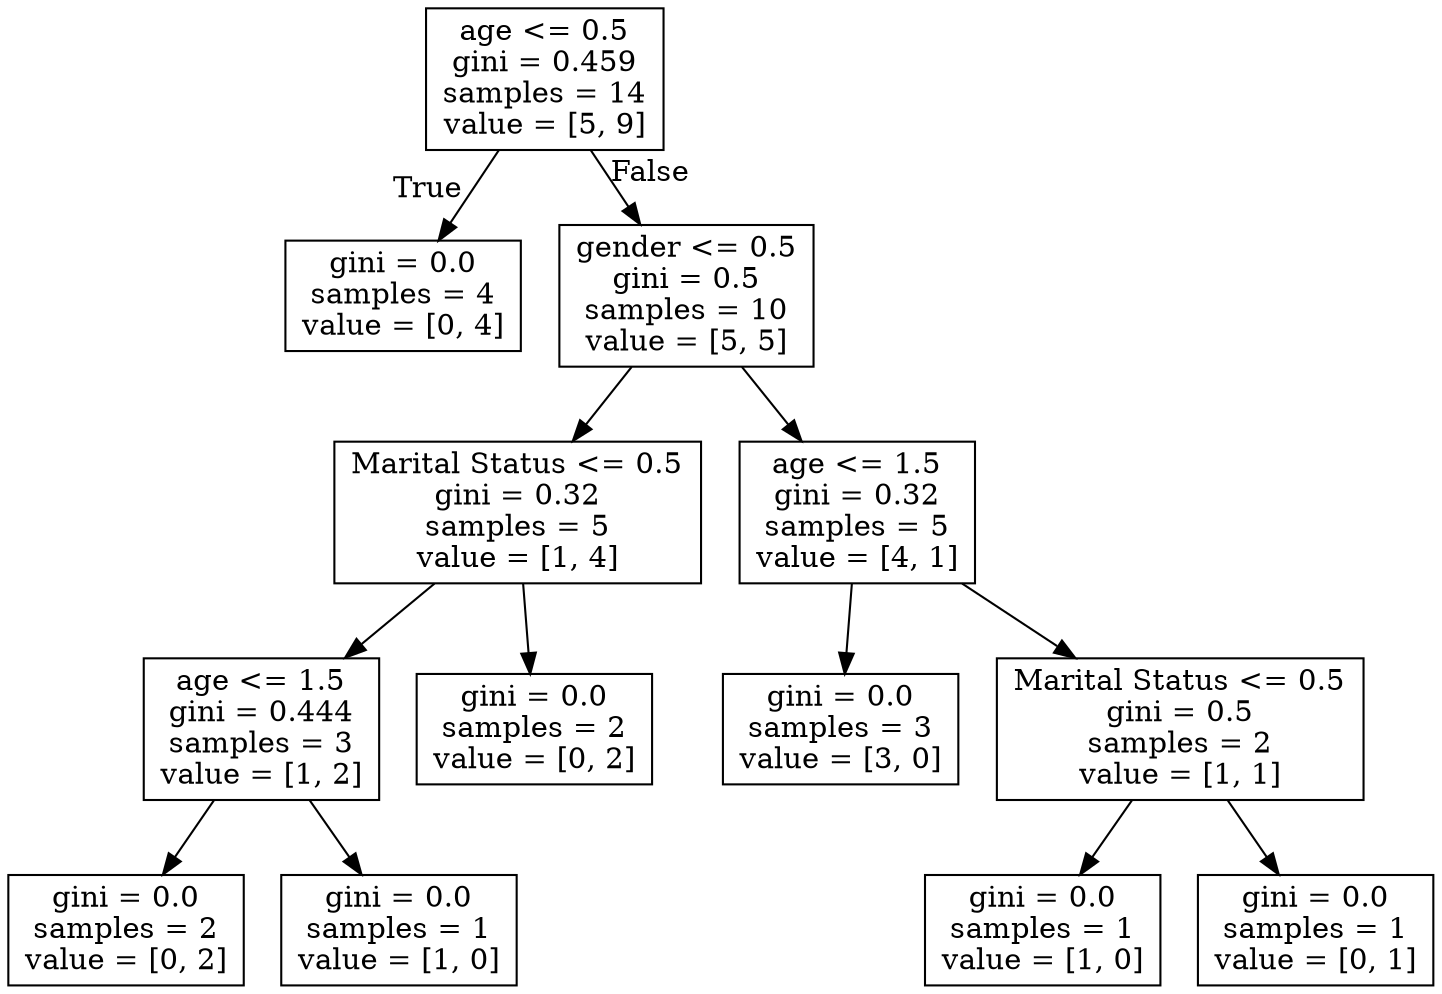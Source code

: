 digraph Tree {
node [shape=box] ;
0 [label="age <= 0.5\ngini = 0.459\nsamples = 14\nvalue = [5, 9]"] ;
1 [label="gini = 0.0\nsamples = 4\nvalue = [0, 4]"] ;
0 -> 1 [labeldistance=2.5, labelangle=45, headlabel="True"] ;
2 [label="gender <= 0.5\ngini = 0.5\nsamples = 10\nvalue = [5, 5]"] ;
0 -> 2 [labeldistance=2.5, labelangle=-45, headlabel="False"] ;
3 [label="Marital Status <= 0.5\ngini = 0.32\nsamples = 5\nvalue = [1, 4]"] ;
2 -> 3 ;
4 [label="age <= 1.5\ngini = 0.444\nsamples = 3\nvalue = [1, 2]"] ;
3 -> 4 ;
5 [label="gini = 0.0\nsamples = 2\nvalue = [0, 2]"] ;
4 -> 5 ;
6 [label="gini = 0.0\nsamples = 1\nvalue = [1, 0]"] ;
4 -> 6 ;
7 [label="gini = 0.0\nsamples = 2\nvalue = [0, 2]"] ;
3 -> 7 ;
8 [label="age <= 1.5\ngini = 0.32\nsamples = 5\nvalue = [4, 1]"] ;
2 -> 8 ;
9 [label="gini = 0.0\nsamples = 3\nvalue = [3, 0]"] ;
8 -> 9 ;
10 [label="Marital Status <= 0.5\ngini = 0.5\nsamples = 2\nvalue = [1, 1]"] ;
8 -> 10 ;
11 [label="gini = 0.0\nsamples = 1\nvalue = [1, 0]"] ;
10 -> 11 ;
12 [label="gini = 0.0\nsamples = 1\nvalue = [0, 1]"] ;
10 -> 12 ;
}